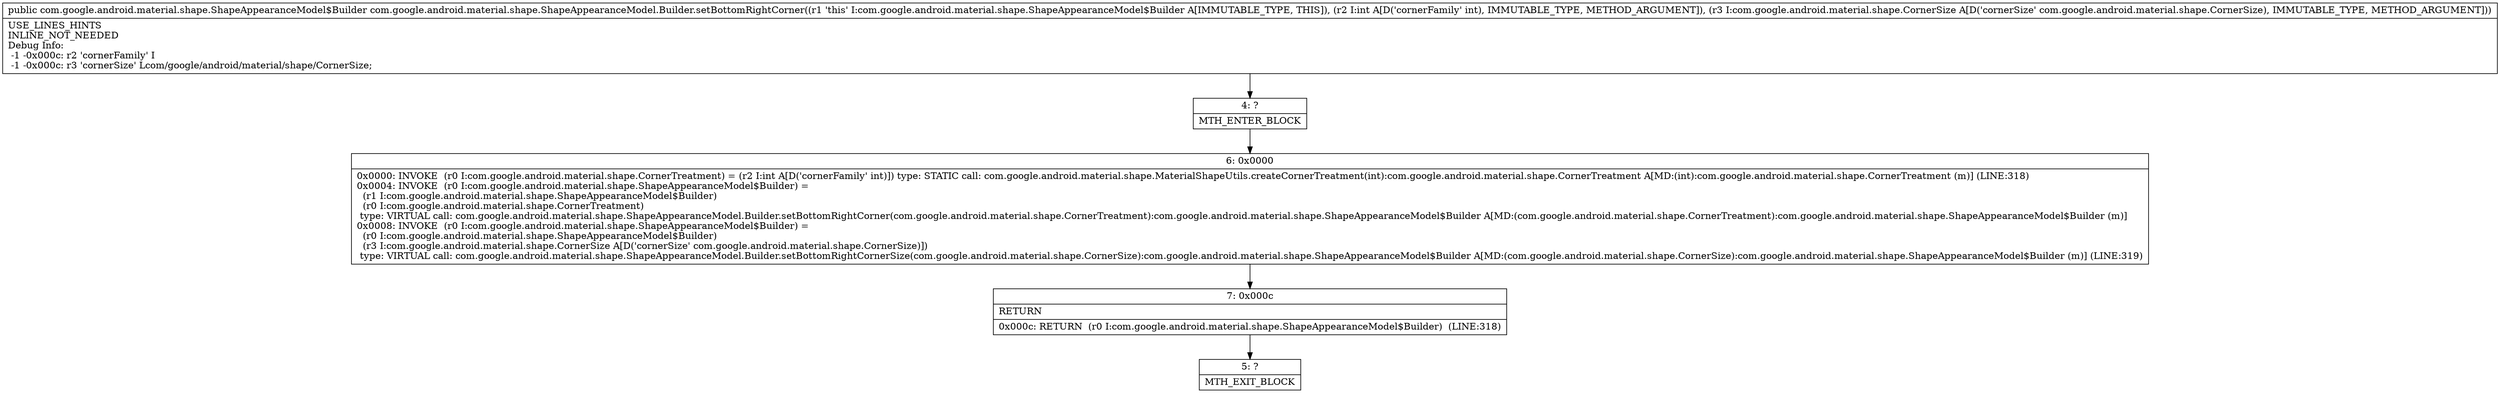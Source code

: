 digraph "CFG forcom.google.android.material.shape.ShapeAppearanceModel.Builder.setBottomRightCorner(ILcom\/google\/android\/material\/shape\/CornerSize;)Lcom\/google\/android\/material\/shape\/ShapeAppearanceModel$Builder;" {
Node_4 [shape=record,label="{4\:\ ?|MTH_ENTER_BLOCK\l}"];
Node_6 [shape=record,label="{6\:\ 0x0000|0x0000: INVOKE  (r0 I:com.google.android.material.shape.CornerTreatment) = (r2 I:int A[D('cornerFamily' int)]) type: STATIC call: com.google.android.material.shape.MaterialShapeUtils.createCornerTreatment(int):com.google.android.material.shape.CornerTreatment A[MD:(int):com.google.android.material.shape.CornerTreatment (m)] (LINE:318)\l0x0004: INVOKE  (r0 I:com.google.android.material.shape.ShapeAppearanceModel$Builder) = \l  (r1 I:com.google.android.material.shape.ShapeAppearanceModel$Builder)\l  (r0 I:com.google.android.material.shape.CornerTreatment)\l type: VIRTUAL call: com.google.android.material.shape.ShapeAppearanceModel.Builder.setBottomRightCorner(com.google.android.material.shape.CornerTreatment):com.google.android.material.shape.ShapeAppearanceModel$Builder A[MD:(com.google.android.material.shape.CornerTreatment):com.google.android.material.shape.ShapeAppearanceModel$Builder (m)]\l0x0008: INVOKE  (r0 I:com.google.android.material.shape.ShapeAppearanceModel$Builder) = \l  (r0 I:com.google.android.material.shape.ShapeAppearanceModel$Builder)\l  (r3 I:com.google.android.material.shape.CornerSize A[D('cornerSize' com.google.android.material.shape.CornerSize)])\l type: VIRTUAL call: com.google.android.material.shape.ShapeAppearanceModel.Builder.setBottomRightCornerSize(com.google.android.material.shape.CornerSize):com.google.android.material.shape.ShapeAppearanceModel$Builder A[MD:(com.google.android.material.shape.CornerSize):com.google.android.material.shape.ShapeAppearanceModel$Builder (m)] (LINE:319)\l}"];
Node_7 [shape=record,label="{7\:\ 0x000c|RETURN\l|0x000c: RETURN  (r0 I:com.google.android.material.shape.ShapeAppearanceModel$Builder)  (LINE:318)\l}"];
Node_5 [shape=record,label="{5\:\ ?|MTH_EXIT_BLOCK\l}"];
MethodNode[shape=record,label="{public com.google.android.material.shape.ShapeAppearanceModel$Builder com.google.android.material.shape.ShapeAppearanceModel.Builder.setBottomRightCorner((r1 'this' I:com.google.android.material.shape.ShapeAppearanceModel$Builder A[IMMUTABLE_TYPE, THIS]), (r2 I:int A[D('cornerFamily' int), IMMUTABLE_TYPE, METHOD_ARGUMENT]), (r3 I:com.google.android.material.shape.CornerSize A[D('cornerSize' com.google.android.material.shape.CornerSize), IMMUTABLE_TYPE, METHOD_ARGUMENT]))  | USE_LINES_HINTS\lINLINE_NOT_NEEDED\lDebug Info:\l  \-1 \-0x000c: r2 'cornerFamily' I\l  \-1 \-0x000c: r3 'cornerSize' Lcom\/google\/android\/material\/shape\/CornerSize;\l}"];
MethodNode -> Node_4;Node_4 -> Node_6;
Node_6 -> Node_7;
Node_7 -> Node_5;
}

